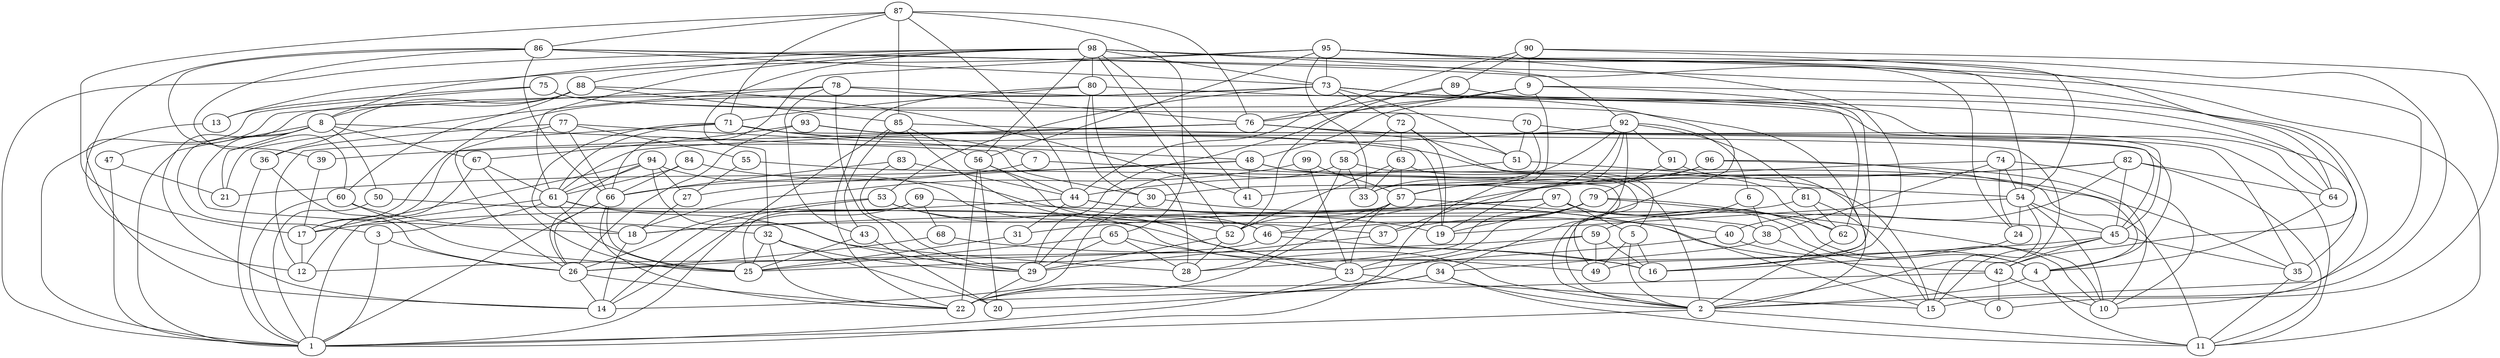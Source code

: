 digraph GG_graph {

subgraph G_graph {
edge [color = black]
"68" -> "26" [dir = none]
"68" -> "16" [dir = none]
"18" -> "14" [dir = none]
"92" -> "6" [dir = none]
"92" -> "81" [dir = none]
"92" -> "19" [dir = none]
"92" -> "91" [dir = none]
"92" -> "39" [dir = none]
"92" -> "34" [dir = none]
"92" -> "57" [dir = none]
"92" -> "33" [dir = none]
"40" -> "23" [dir = none]
"40" -> "4" [dir = none]
"97" -> "10" [dir = none]
"97" -> "4" [dir = none]
"97" -> "31" [dir = none]
"97" -> "28" [dir = none]
"97" -> "18" [dir = none]
"97" -> "5" [dir = none]
"42" -> "22" [dir = none]
"42" -> "0" [dir = none]
"42" -> "10" [dir = none]
"88" -> "41" [dir = none]
"88" -> "8" [dir = none]
"88" -> "60" [dir = none]
"88" -> "36" [dir = none]
"78" -> "76" [dir = none]
"78" -> "21" [dir = none]
"78" -> "2" [dir = none]
"78" -> "29" [dir = none]
"78" -> "47" [dir = none]
"78" -> "43" [dir = none]
"54" -> "10" [dir = none]
"54" -> "19" [dir = none]
"54" -> "45" [dir = none]
"54" -> "2" [dir = none]
"54" -> "24" [dir = none]
"5" -> "49" [dir = none]
"5" -> "2" [dir = none]
"5" -> "16" [dir = none]
"4" -> "11" [dir = none]
"4" -> "2" [dir = none]
"91" -> "79" [dir = none]
"91" -> "2" [dir = none]
"89" -> "64" [dir = none]
"89" -> "76" [dir = none]
"89" -> "52" [dir = none]
"9" -> "48" [dir = none]
"9" -> "49" [dir = none]
"9" -> "1" [dir = none]
"9" -> "29" [dir = none]
"9" -> "10" [dir = none]
"9" -> "76" [dir = none]
"87" -> "86" [dir = none]
"87" -> "65" [dir = none]
"87" -> "71" [dir = none]
"87" -> "44" [dir = none]
"87" -> "76" [dir = none]
"87" -> "85" [dir = none]
"87" -> "17" [dir = none]
"60" -> "25" [dir = none]
"60" -> "32" [dir = none]
"60" -> "1" [dir = none]
"83" -> "44" [dir = none]
"83" -> "66" [dir = none]
"83" -> "29" [dir = none]
"30" -> "14" [dir = none]
"30" -> "15" [dir = none]
"58" -> "28" [dir = none]
"58" -> "33" [dir = none]
"58" -> "29" [dir = none]
"58" -> "49" [dir = none]
"84" -> "19" [dir = none]
"84" -> "61" [dir = none]
"84" -> "66" [dir = none]
"36" -> "1" [dir = none]
"36" -> "26" [dir = none]
"82" -> "11" [dir = none]
"82" -> "40" [dir = none]
"82" -> "64" [dir = none]
"82" -> "45" [dir = none]
"82" -> "41" [dir = none]
"82" -> "46" [dir = none]
"80" -> "28" [dir = none]
"80" -> "30" [dir = none]
"80" -> "22" [dir = none]
"80" -> "45" [dir = none]
"80" -> "71" [dir = none]
"34" -> "20" [dir = none]
"34" -> "2" [dir = none]
"34" -> "11" [dir = none]
"34" -> "22" [dir = none]
"96" -> "4" [dir = none]
"96" -> "30" [dir = none]
"96" -> "57" [dir = none]
"96" -> "10" [dir = none]
"47" -> "1" [dir = none]
"47" -> "21" [dir = none]
"43" -> "20" [dir = none]
"43" -> "25" [dir = none]
"63" -> "33" [dir = none]
"63" -> "2" [dir = none]
"63" -> "57" [dir = none]
"63" -> "52" [dir = none]
"32" -> "22" [dir = none]
"32" -> "20" [dir = none]
"32" -> "29" [dir = none]
"32" -> "25" [dir = none]
"2" -> "11" [dir = none]
"2" -> "1" [dir = none]
"48" -> "41" [dir = none]
"48" -> "11" [dir = none]
"48" -> "21" [dir = none]
"48" -> "35" [dir = none]
"48" -> "27" [dir = none]
"72" -> "5" [dir = none]
"72" -> "63" [dir = none]
"72" -> "19" [dir = none]
"72" -> "58" [dir = none]
"23" -> "15" [dir = none]
"23" -> "1" [dir = none]
"26" -> "14" [dir = none]
"26" -> "22" [dir = none]
"94" -> "26" [dir = none]
"94" -> "27" [dir = none]
"94" -> "17" [dir = none]
"94" -> "61" [dir = none]
"94" -> "29" [dir = none]
"94" -> "23" [dir = none]
"59" -> "49" [dir = none]
"59" -> "16" [dir = none]
"59" -> "26" [dir = none]
"59" -> "22" [dir = none]
"50" -> "46" [dir = none]
"50" -> "1" [dir = none]
"67" -> "12" [dir = none]
"67" -> "61" [dir = none]
"67" -> "25" [dir = none]
"24" -> "16" [dir = none]
"86" -> "24" [dir = none]
"86" -> "39" [dir = none]
"86" -> "60" [dir = none]
"86" -> "12" [dir = none]
"86" -> "42" [dir = none]
"86" -> "73" [dir = none]
"86" -> "66" [dir = none]
"65" -> "28" [dir = none]
"65" -> "23" [dir = none]
"65" -> "25" [dir = none]
"65" -> "29" [dir = none]
"7" -> "54" [dir = none]
"7" -> "66" [dir = none]
"17" -> "12" [dir = none]
"71" -> "62" [dir = none]
"71" -> "61" [dir = none]
"71" -> "18" [dir = none]
"71" -> "15" [dir = none]
"71" -> "7" [dir = none]
"71" -> "12" [dir = none]
"61" -> "2" [dir = none]
"61" -> "3" [dir = none]
"61" -> "1" [dir = none]
"61" -> "25" [dir = none]
"61" -> "28" [dir = none]
"38" -> "34" [dir = none]
"38" -> "0" [dir = none]
"53" -> "14" [dir = none]
"53" -> "52" [dir = none]
"53" -> "49" [dir = none]
"53" -> "26" [dir = none]
"39" -> "17" [dir = none]
"90" -> "64" [dir = none]
"90" -> "0" [dir = none]
"90" -> "44" [dir = none]
"90" -> "9" [dir = none]
"90" -> "89" [dir = none]
"31" -> "25" [dir = none]
"57" -> "38" [dir = none]
"57" -> "52" [dir = none]
"57" -> "23" [dir = none]
"57" -> "22" [dir = none]
"45" -> "42" [dir = none]
"45" -> "25" [dir = none]
"45" -> "15" [dir = none]
"45" -> "35" [dir = none]
"99" -> "18" [dir = none]
"99" -> "23" [dir = none]
"99" -> "57" [dir = none]
"29" -> "22" [dir = none]
"93" -> "4" [dir = none]
"93" -> "67" [dir = none]
"93" -> "26" [dir = none]
"93" -> "19" [dir = none]
"81" -> "62" [dir = none]
"81" -> "15" [dir = none]
"69" -> "68" [dir = none]
"69" -> "25" [dir = none]
"69" -> "45" [dir = none]
"69" -> "14" [dir = none]
"95" -> "66" [dir = none]
"95" -> "13" [dir = none]
"95" -> "54" [dir = none]
"95" -> "73" [dir = none]
"95" -> "2" [dir = none]
"95" -> "16" [dir = none]
"95" -> "33" [dir = none]
"95" -> "56" [dir = none]
"95" -> "15" [dir = none]
"98" -> "1" [dir = none]
"98" -> "92" [dir = none]
"98" -> "8" [dir = none]
"98" -> "32" [dir = none]
"98" -> "56" [dir = none]
"98" -> "54" [dir = none]
"98" -> "61" [dir = none]
"98" -> "80" [dir = none]
"98" -> "41" [dir = none]
"98" -> "11" [dir = none]
"98" -> "73" [dir = none]
"98" -> "52" [dir = none]
"98" -> "88" [dir = none]
"6" -> "59" [dir = none]
"6" -> "38" [dir = none]
"56" -> "44" [dir = none]
"56" -> "22" [dir = none]
"56" -> "37" [dir = none]
"56" -> "20" [dir = none]
"79" -> "37" [dir = none]
"79" -> "23" [dir = none]
"79" -> "10" [dir = none]
"79" -> "19" [dir = none]
"79" -> "62" [dir = none]
"79" -> "46" [dir = none]
"27" -> "18" [dir = none]
"44" -> "42" [dir = none]
"44" -> "40" [dir = none]
"44" -> "17" [dir = none]
"44" -> "31" [dir = none]
"85" -> "43" [dir = none]
"85" -> "46" [dir = none]
"85" -> "45" [dir = none]
"85" -> "56" [dir = none]
"85" -> "1" [dir = none]
"73" -> "35" [dir = none]
"73" -> "53" [dir = none]
"73" -> "51" [dir = none]
"73" -> "64" [dir = none]
"73" -> "62" [dir = none]
"73" -> "72" [dir = none]
"73" -> "14" [dir = none]
"73" -> "17" [dir = none]
"64" -> "4" [dir = none]
"51" -> "15" [dir = none]
"51" -> "44" [dir = none]
"77" -> "66" [dir = none]
"77" -> "36" [dir = none]
"77" -> "55" [dir = none]
"77" -> "48" [dir = none]
"77" -> "26" [dir = none]
"66" -> "26" [dir = none]
"66" -> "22" [dir = none]
"66" -> "25" [dir = none]
"70" -> "33" [dir = none]
"70" -> "51" [dir = none]
"70" -> "11" [dir = none]
"46" -> "16" [dir = none]
"46" -> "12" [dir = none]
"37" -> "29" [dir = none]
"74" -> "10" [dir = none]
"74" -> "24" [dir = none]
"74" -> "37" [dir = none]
"74" -> "54" [dir = none]
"74" -> "38" [dir = none]
"13" -> "1" [dir = none]
"75" -> "16" [dir = none]
"75" -> "14" [dir = none]
"75" -> "70" [dir = none]
"75" -> "13" [dir = none]
"76" -> "61" [dir = none]
"76" -> "17" [dir = none]
"76" -> "51" [dir = none]
"76" -> "35" [dir = none]
"62" -> "2" [dir = none]
"3" -> "1" [dir = none]
"3" -> "26" [dir = none]
"55" -> "27" [dir = none]
"55" -> "2" [dir = none]
"35" -> "11" [dir = none]
"8" -> "21" [dir = none]
"8" -> "50" [dir = none]
"8" -> "30" [dir = none]
"8" -> "67" [dir = none]
"8" -> "1" [dir = none]
"8" -> "3" [dir = none]
"8" -> "18" [dir = none]
"52" -> "29" [dir = none]
"52" -> "28" [dir = none]
"66" -> "1" [dir = none]
"88" -> "85" [dir = none]
"81" -> "18" [dir = none]
}

}
